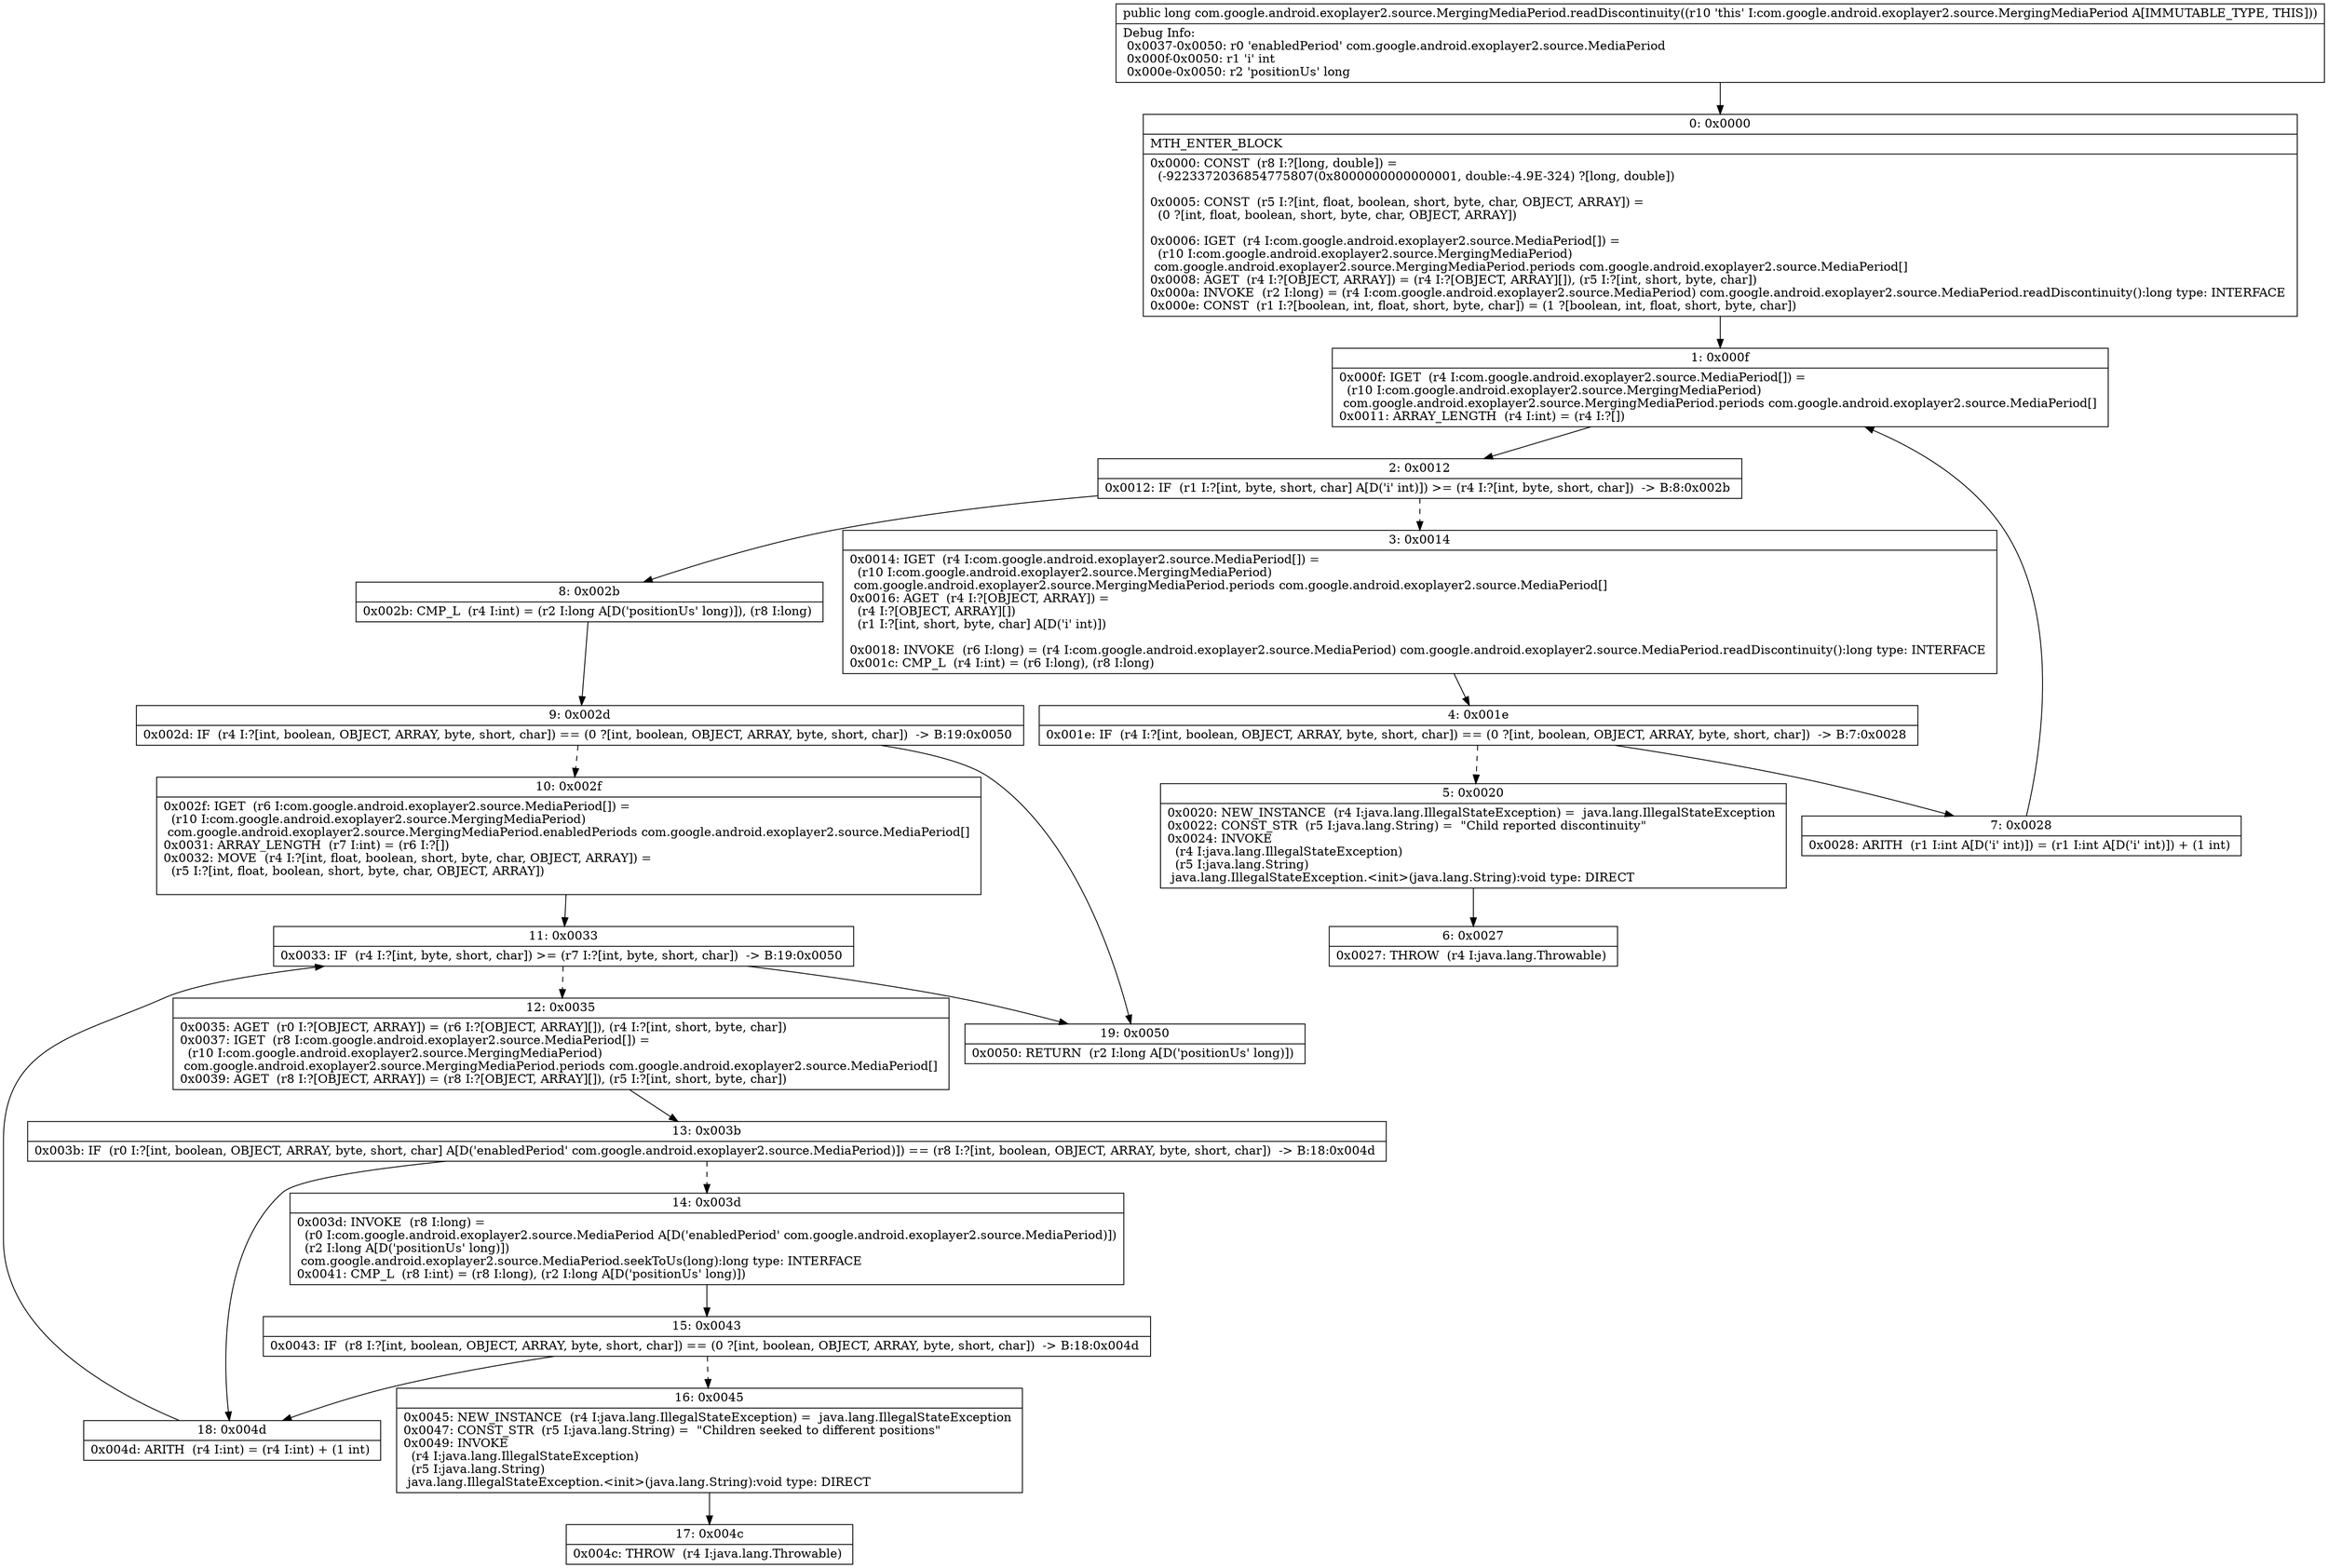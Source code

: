 digraph "CFG forcom.google.android.exoplayer2.source.MergingMediaPeriod.readDiscontinuity()J" {
Node_0 [shape=record,label="{0\:\ 0x0000|MTH_ENTER_BLOCK\l|0x0000: CONST  (r8 I:?[long, double]) = \l  (\-9223372036854775807(0x8000000000000001, double:\-4.9E\-324) ?[long, double])\l \l0x0005: CONST  (r5 I:?[int, float, boolean, short, byte, char, OBJECT, ARRAY]) = \l  (0 ?[int, float, boolean, short, byte, char, OBJECT, ARRAY])\l \l0x0006: IGET  (r4 I:com.google.android.exoplayer2.source.MediaPeriod[]) = \l  (r10 I:com.google.android.exoplayer2.source.MergingMediaPeriod)\l com.google.android.exoplayer2.source.MergingMediaPeriod.periods com.google.android.exoplayer2.source.MediaPeriod[] \l0x0008: AGET  (r4 I:?[OBJECT, ARRAY]) = (r4 I:?[OBJECT, ARRAY][]), (r5 I:?[int, short, byte, char]) \l0x000a: INVOKE  (r2 I:long) = (r4 I:com.google.android.exoplayer2.source.MediaPeriod) com.google.android.exoplayer2.source.MediaPeriod.readDiscontinuity():long type: INTERFACE \l0x000e: CONST  (r1 I:?[boolean, int, float, short, byte, char]) = (1 ?[boolean, int, float, short, byte, char]) \l}"];
Node_1 [shape=record,label="{1\:\ 0x000f|0x000f: IGET  (r4 I:com.google.android.exoplayer2.source.MediaPeriod[]) = \l  (r10 I:com.google.android.exoplayer2.source.MergingMediaPeriod)\l com.google.android.exoplayer2.source.MergingMediaPeriod.periods com.google.android.exoplayer2.source.MediaPeriod[] \l0x0011: ARRAY_LENGTH  (r4 I:int) = (r4 I:?[]) \l}"];
Node_2 [shape=record,label="{2\:\ 0x0012|0x0012: IF  (r1 I:?[int, byte, short, char] A[D('i' int)]) \>= (r4 I:?[int, byte, short, char])  \-\> B:8:0x002b \l}"];
Node_3 [shape=record,label="{3\:\ 0x0014|0x0014: IGET  (r4 I:com.google.android.exoplayer2.source.MediaPeriod[]) = \l  (r10 I:com.google.android.exoplayer2.source.MergingMediaPeriod)\l com.google.android.exoplayer2.source.MergingMediaPeriod.periods com.google.android.exoplayer2.source.MediaPeriod[] \l0x0016: AGET  (r4 I:?[OBJECT, ARRAY]) = \l  (r4 I:?[OBJECT, ARRAY][])\l  (r1 I:?[int, short, byte, char] A[D('i' int)])\l \l0x0018: INVOKE  (r6 I:long) = (r4 I:com.google.android.exoplayer2.source.MediaPeriod) com.google.android.exoplayer2.source.MediaPeriod.readDiscontinuity():long type: INTERFACE \l0x001c: CMP_L  (r4 I:int) = (r6 I:long), (r8 I:long) \l}"];
Node_4 [shape=record,label="{4\:\ 0x001e|0x001e: IF  (r4 I:?[int, boolean, OBJECT, ARRAY, byte, short, char]) == (0 ?[int, boolean, OBJECT, ARRAY, byte, short, char])  \-\> B:7:0x0028 \l}"];
Node_5 [shape=record,label="{5\:\ 0x0020|0x0020: NEW_INSTANCE  (r4 I:java.lang.IllegalStateException) =  java.lang.IllegalStateException \l0x0022: CONST_STR  (r5 I:java.lang.String) =  \"Child reported discontinuity\" \l0x0024: INVOKE  \l  (r4 I:java.lang.IllegalStateException)\l  (r5 I:java.lang.String)\l java.lang.IllegalStateException.\<init\>(java.lang.String):void type: DIRECT \l}"];
Node_6 [shape=record,label="{6\:\ 0x0027|0x0027: THROW  (r4 I:java.lang.Throwable) \l}"];
Node_7 [shape=record,label="{7\:\ 0x0028|0x0028: ARITH  (r1 I:int A[D('i' int)]) = (r1 I:int A[D('i' int)]) + (1 int) \l}"];
Node_8 [shape=record,label="{8\:\ 0x002b|0x002b: CMP_L  (r4 I:int) = (r2 I:long A[D('positionUs' long)]), (r8 I:long) \l}"];
Node_9 [shape=record,label="{9\:\ 0x002d|0x002d: IF  (r4 I:?[int, boolean, OBJECT, ARRAY, byte, short, char]) == (0 ?[int, boolean, OBJECT, ARRAY, byte, short, char])  \-\> B:19:0x0050 \l}"];
Node_10 [shape=record,label="{10\:\ 0x002f|0x002f: IGET  (r6 I:com.google.android.exoplayer2.source.MediaPeriod[]) = \l  (r10 I:com.google.android.exoplayer2.source.MergingMediaPeriod)\l com.google.android.exoplayer2.source.MergingMediaPeriod.enabledPeriods com.google.android.exoplayer2.source.MediaPeriod[] \l0x0031: ARRAY_LENGTH  (r7 I:int) = (r6 I:?[]) \l0x0032: MOVE  (r4 I:?[int, float, boolean, short, byte, char, OBJECT, ARRAY]) = \l  (r5 I:?[int, float, boolean, short, byte, char, OBJECT, ARRAY])\l \l}"];
Node_11 [shape=record,label="{11\:\ 0x0033|0x0033: IF  (r4 I:?[int, byte, short, char]) \>= (r7 I:?[int, byte, short, char])  \-\> B:19:0x0050 \l}"];
Node_12 [shape=record,label="{12\:\ 0x0035|0x0035: AGET  (r0 I:?[OBJECT, ARRAY]) = (r6 I:?[OBJECT, ARRAY][]), (r4 I:?[int, short, byte, char]) \l0x0037: IGET  (r8 I:com.google.android.exoplayer2.source.MediaPeriod[]) = \l  (r10 I:com.google.android.exoplayer2.source.MergingMediaPeriod)\l com.google.android.exoplayer2.source.MergingMediaPeriod.periods com.google.android.exoplayer2.source.MediaPeriod[] \l0x0039: AGET  (r8 I:?[OBJECT, ARRAY]) = (r8 I:?[OBJECT, ARRAY][]), (r5 I:?[int, short, byte, char]) \l}"];
Node_13 [shape=record,label="{13\:\ 0x003b|0x003b: IF  (r0 I:?[int, boolean, OBJECT, ARRAY, byte, short, char] A[D('enabledPeriod' com.google.android.exoplayer2.source.MediaPeriod)]) == (r8 I:?[int, boolean, OBJECT, ARRAY, byte, short, char])  \-\> B:18:0x004d \l}"];
Node_14 [shape=record,label="{14\:\ 0x003d|0x003d: INVOKE  (r8 I:long) = \l  (r0 I:com.google.android.exoplayer2.source.MediaPeriod A[D('enabledPeriod' com.google.android.exoplayer2.source.MediaPeriod)])\l  (r2 I:long A[D('positionUs' long)])\l com.google.android.exoplayer2.source.MediaPeriod.seekToUs(long):long type: INTERFACE \l0x0041: CMP_L  (r8 I:int) = (r8 I:long), (r2 I:long A[D('positionUs' long)]) \l}"];
Node_15 [shape=record,label="{15\:\ 0x0043|0x0043: IF  (r8 I:?[int, boolean, OBJECT, ARRAY, byte, short, char]) == (0 ?[int, boolean, OBJECT, ARRAY, byte, short, char])  \-\> B:18:0x004d \l}"];
Node_16 [shape=record,label="{16\:\ 0x0045|0x0045: NEW_INSTANCE  (r4 I:java.lang.IllegalStateException) =  java.lang.IllegalStateException \l0x0047: CONST_STR  (r5 I:java.lang.String) =  \"Children seeked to different positions\" \l0x0049: INVOKE  \l  (r4 I:java.lang.IllegalStateException)\l  (r5 I:java.lang.String)\l java.lang.IllegalStateException.\<init\>(java.lang.String):void type: DIRECT \l}"];
Node_17 [shape=record,label="{17\:\ 0x004c|0x004c: THROW  (r4 I:java.lang.Throwable) \l}"];
Node_18 [shape=record,label="{18\:\ 0x004d|0x004d: ARITH  (r4 I:int) = (r4 I:int) + (1 int) \l}"];
Node_19 [shape=record,label="{19\:\ 0x0050|0x0050: RETURN  (r2 I:long A[D('positionUs' long)]) \l}"];
MethodNode[shape=record,label="{public long com.google.android.exoplayer2.source.MergingMediaPeriod.readDiscontinuity((r10 'this' I:com.google.android.exoplayer2.source.MergingMediaPeriod A[IMMUTABLE_TYPE, THIS]))  | Debug Info:\l  0x0037\-0x0050: r0 'enabledPeriod' com.google.android.exoplayer2.source.MediaPeriod\l  0x000f\-0x0050: r1 'i' int\l  0x000e\-0x0050: r2 'positionUs' long\l}"];
MethodNode -> Node_0;
Node_0 -> Node_1;
Node_1 -> Node_2;
Node_2 -> Node_3[style=dashed];
Node_2 -> Node_8;
Node_3 -> Node_4;
Node_4 -> Node_5[style=dashed];
Node_4 -> Node_7;
Node_5 -> Node_6;
Node_7 -> Node_1;
Node_8 -> Node_9;
Node_9 -> Node_10[style=dashed];
Node_9 -> Node_19;
Node_10 -> Node_11;
Node_11 -> Node_12[style=dashed];
Node_11 -> Node_19;
Node_12 -> Node_13;
Node_13 -> Node_14[style=dashed];
Node_13 -> Node_18;
Node_14 -> Node_15;
Node_15 -> Node_16[style=dashed];
Node_15 -> Node_18;
Node_16 -> Node_17;
Node_18 -> Node_11;
}

